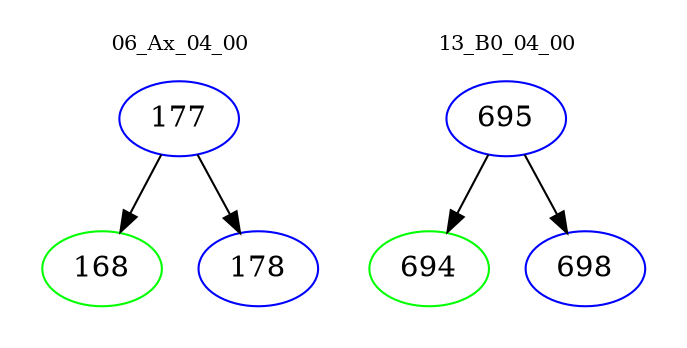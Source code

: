 digraph{
subgraph cluster_0 {
color = white
label = "06_Ax_04_00";
fontsize=10;
T0_177 [label="177", color="blue"]
T0_177 -> T0_168 [color="black"]
T0_168 [label="168", color="green"]
T0_177 -> T0_178 [color="black"]
T0_178 [label="178", color="blue"]
}
subgraph cluster_1 {
color = white
label = "13_B0_04_00";
fontsize=10;
T1_695 [label="695", color="blue"]
T1_695 -> T1_694 [color="black"]
T1_694 [label="694", color="green"]
T1_695 -> T1_698 [color="black"]
T1_698 [label="698", color="blue"]
}
}
